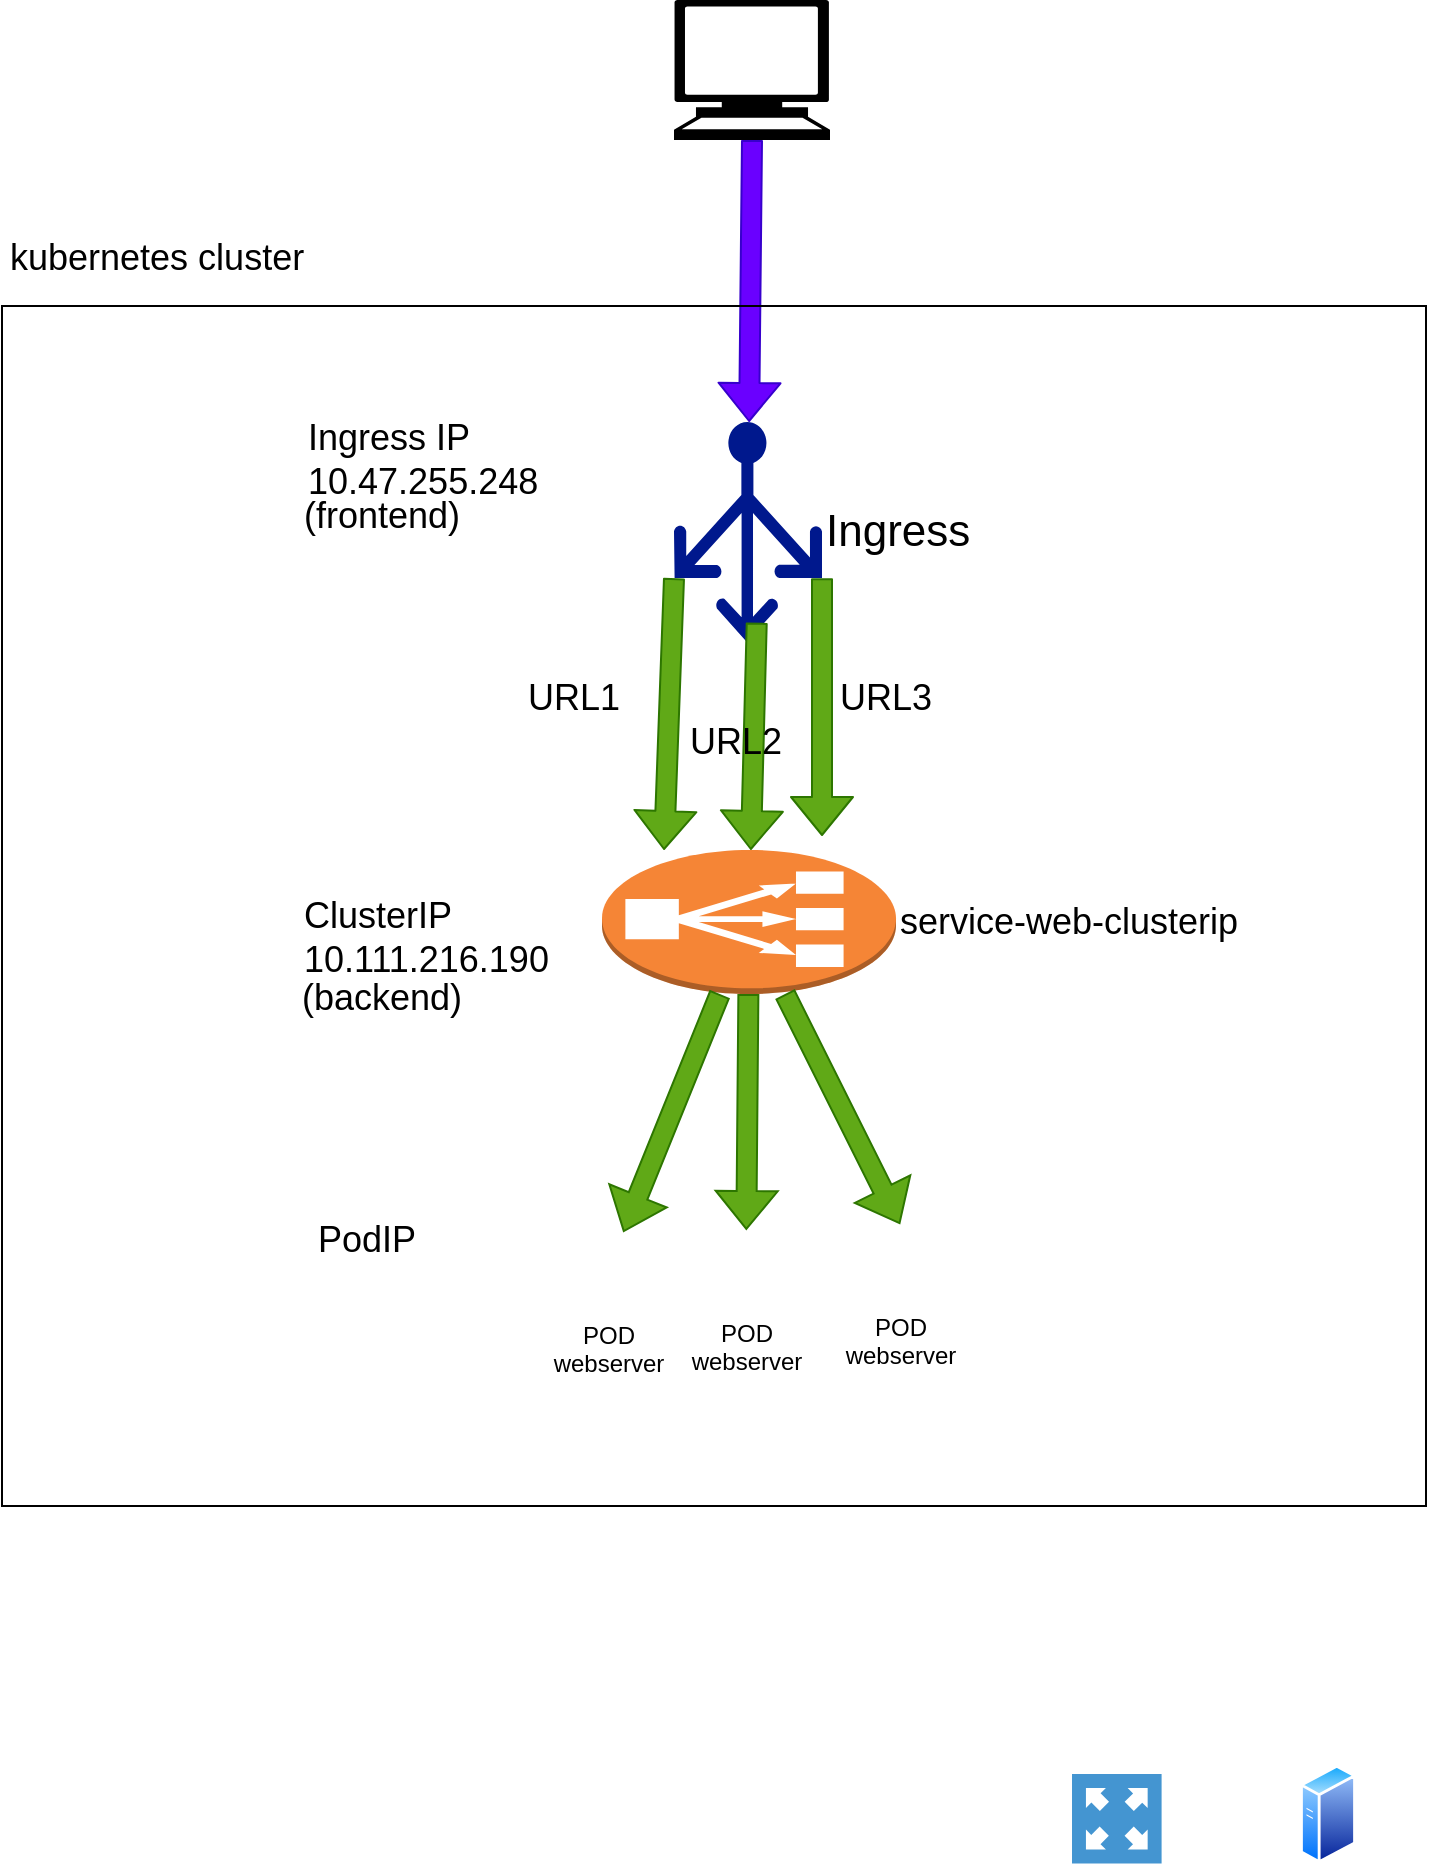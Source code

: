 <mxfile version="11.0.2" type="device"><diagram id="76r6Ki7M19vKpnVlBVM-" name="Page-1"><mxGraphModel dx="1422" dy="651" grid="0" gridSize="10" guides="1" tooltips="1" connect="1" arrows="1" fold="1" page="1" pageScale="1" pageWidth="850" pageHeight="1100" math="0" shadow="0"><root><mxCell id="0"/><mxCell id="1" parent="0"/><mxCell id="ylygOnKbND9XoYo43l5M-1" value="" style="pointerEvents=1;shadow=0;dashed=0;html=1;strokeColor=none;fillColor=#4495D1;labelPosition=center;verticalLabelPosition=bottom;verticalAlign=top;align=center;outlineConnect=0;shape=mxgraph.veeam.2d.proxy_appliance;" parent="1" vertex="1"><mxGeometry x="605" y="956" width="44.8" height="44.8" as="geometry"/></mxCell><mxCell id="ylygOnKbND9XoYo43l5M-2" value="&lt;font style=&quot;font-size: 22px&quot;&gt;Ingress&lt;/font&gt;" style="pointerEvents=1;shadow=0;dashed=0;html=1;strokeColor=none;labelPosition=right;verticalLabelPosition=middle;verticalAlign=middle;align=left;shape=mxgraph.azure.load_balancer_generic;fillColor=#00188D;" parent="1" vertex="1"><mxGeometry x="406" y="280" width="74" height="110" as="geometry"/></mxCell><mxCell id="ylygOnKbND9XoYo43l5M-4" value="service-web-clusterip" style="outlineConnect=0;dashed=0;verticalLabelPosition=middle;verticalAlign=middle;align=left;html=1;shape=mxgraph.aws3.classic_load_balancer;fillColor=#F58536;gradientColor=none;labelPosition=right;fontSize=18;" parent="1" vertex="1"><mxGeometry x="370" y="494" width="147" height="72" as="geometry"/></mxCell><mxCell id="ylygOnKbND9XoYo43l5M-8" value="" style="aspect=fixed;perimeter=ellipsePerimeter;html=1;align=center;shadow=0;dashed=0;spacingTop=3;image;image=img/lib/active_directory/generic_server.svg;" parent="1" vertex="1"><mxGeometry x="719" y="951" width="28.0" height="50" as="geometry"/></mxCell><mxCell id="ylygOnKbND9XoYo43l5M-10" value="POD&lt;br&gt;webserver&lt;br&gt;" style="shape=image;html=1;verticalAlign=top;verticalLabelPosition=bottom;labelBackgroundColor=#ffffff;imageAspect=0;aspect=fixed;image=https://cdn3.iconfinder.com/data/icons/social-media-2169/24/social_media_social_media_logo_docker-128.png;labelPosition=center;align=center;" parent="1" vertex="1"><mxGeometry x="354" y="685.0" width="38" height="38" as="geometry"/></mxCell><mxCell id="ylygOnKbND9XoYo43l5M-13" value="POD&lt;br&gt;webserver&lt;br&gt;" style="shape=image;html=1;verticalAlign=top;verticalLabelPosition=bottom;labelBackgroundColor=#ffffff;imageAspect=0;aspect=fixed;image=https://cdn3.iconfinder.com/data/icons/social-media-2169/24/social_media_social_media_logo_docker-128.png;labelPosition=center;align=center;" parent="1" vertex="1"><mxGeometry x="423" y="684" width="38" height="38" as="geometry"/></mxCell><mxCell id="ylygOnKbND9XoYo43l5M-20" value="" style="shape=flexArrow;endArrow=classic;html=1;exitX=0;exitY=0.71;exitDx=0;exitDy=0;exitPerimeter=0;fillColor=#60a917;strokeColor=#2D7600;entryX=0.465;entryY=0.453;entryDx=0;entryDy=0;entryPerimeter=0;" parent="1" source="ylygOnKbND9XoYo43l5M-2" edge="1"><mxGeometry width="50" height="50" relative="1" as="geometry"><mxPoint x="208.986" y="488" as="sourcePoint"/><mxPoint x="401" y="494" as="targetPoint"/></mxGeometry></mxCell><mxCell id="ylygOnKbND9XoYo43l5M-21" value="" style="shape=flexArrow;endArrow=classic;html=1;exitX=0.559;exitY=0.912;exitDx=0;exitDy=0;exitPerimeter=0;fillColor=#60a917;strokeColor=#2D7600;" parent="1" source="ylygOnKbND9XoYo43l5M-2" target="ylygOnKbND9XoYo43l5M-4" edge="1"><mxGeometry width="50" height="50" relative="1" as="geometry"><mxPoint x="412.667" y="368.667" as="sourcePoint"/><mxPoint x="309.06" y="504" as="targetPoint"/></mxGeometry></mxCell><mxCell id="ylygOnKbND9XoYo43l5M-25" style="edgeStyle=none;rounded=0;orthogonalLoop=1;jettySize=auto;html=1;endArrow=none;endFill=0;startArrow=classic;startFill=1;verticalAlign=middle;shape=flexArrow;fillColor=#60a917;strokeColor=#2D7600;" parent="1" source="ylygOnKbND9XoYo43l5M-10" target="ylygOnKbND9XoYo43l5M-4" edge="1"><mxGeometry relative="1" as="geometry"><mxPoint x="401.667" y="685.333" as="sourcePoint"/><mxPoint x="443.024" y="566" as="targetPoint"/></mxGeometry></mxCell><mxCell id="ylygOnKbND9XoYo43l5M-26" style="edgeStyle=none;rounded=0;orthogonalLoop=1;jettySize=auto;html=1;endArrow=none;endFill=0;startArrow=classic;startFill=1;verticalAlign=middle;shape=flexArrow;fillColor=#60a917;strokeColor=#2D7600;" parent="1" source="ylygOnKbND9XoYo43l5M-13" target="ylygOnKbND9XoYo43l5M-4" edge="1"><mxGeometry relative="1" as="geometry"><mxPoint x="477.754" y="684" as="sourcePoint"/><mxPoint x="460.702" y="566" as="targetPoint"/></mxGeometry></mxCell><mxCell id="ylygOnKbND9XoYo43l5M-30" value="" style="shape=mxgraph.signs.tech.computer;html=1;fillColor=#000000;strokeColor=none;verticalLabelPosition=bottom;verticalAlign=top;align=center;" parent="1" vertex="1"><mxGeometry x="406" y="69" width="78" height="70" as="geometry"/></mxCell><mxCell id="ylygOnKbND9XoYo43l5M-33" value="" style="shape=flexArrow;endArrow=classic;html=1;exitX=0.5;exitY=1;exitDx=0;exitDy=0;exitPerimeter=0;fillColor=#6a00ff;strokeColor=#3700CC;" parent="1" source="ylygOnKbND9XoYo43l5M-30" target="ylygOnKbND9XoYo43l5M-2" edge="1"><mxGeometry width="50" height="50" relative="1" as="geometry"><mxPoint x="349.333" y="166.5" as="sourcePoint"/><mxPoint x="243.512" y="302.5" as="targetPoint"/></mxGeometry></mxCell><mxCell id="ylygOnKbND9XoYo43l5M-34" value="Ingress IP&lt;br&gt;10.47.255.248" style="text;html=1;resizable=0;points=[];autosize=1;align=left;verticalAlign=top;spacingTop=-4;fontSize=18;" parent="1" vertex="1"><mxGeometry x="221" y="274.5" width="125" height="43" as="geometry"/></mxCell><mxCell id="ylygOnKbND9XoYo43l5M-35" value="ClusterIP&lt;br&gt;10.111.216.190" style="text;html=1;resizable=0;points=[];autosize=1;align=left;verticalAlign=top;spacingTop=-4;fontSize=18;" parent="1" vertex="1"><mxGeometry x="219" y="513.5" width="133" height="43" as="geometry"/></mxCell><mxCell id="ylygOnKbND9XoYo43l5M-36" value="PodIP" style="text;html=1;resizable=0;points=[];autosize=1;align=left;verticalAlign=top;spacingTop=-4;fontSize=18;" parent="1" vertex="1"><mxGeometry x="226" y="675.5" width="59" height="22" as="geometry"/></mxCell><mxCell id="ylygOnKbND9XoYo43l5M-39" value="URL3" style="text;html=1;resizable=0;points=[];autosize=1;align=left;verticalAlign=top;spacingTop=-4;fontSize=18;" parent="1" vertex="1"><mxGeometry x="487" y="404.5" width="56" height="22" as="geometry"/></mxCell><mxCell id="ylygOnKbND9XoYo43l5M-40" value="URL2" style="text;html=1;resizable=0;points=[];autosize=1;align=left;verticalAlign=top;spacingTop=-4;fontSize=18;" parent="1" vertex="1"><mxGeometry x="412" y="426.5" width="56" height="22" as="geometry"/></mxCell><mxCell id="ylygOnKbND9XoYo43l5M-41" value="URL1" style="text;html=1;resizable=0;points=[];autosize=1;align=left;verticalAlign=top;spacingTop=-4;fontSize=18;" parent="1" vertex="1"><mxGeometry x="331" y="404.5" width="57" height="21" as="geometry"/></mxCell><mxCell id="F1QBUDf7SAZxmI9DelMA-1" value="(frontend)" style="text;html=1;resizable=0;points=[];autosize=1;align=left;verticalAlign=top;spacingTop=-4;fontSize=18;" parent="1" vertex="1"><mxGeometry x="219" y="313.5" width="88" height="22" as="geometry"/></mxCell><mxCell id="F1QBUDf7SAZxmI9DelMA-2" value="(backend)" style="text;html=1;resizable=0;points=[];autosize=1;align=left;verticalAlign=top;spacingTop=-4;fontSize=18;" parent="1" vertex="1"><mxGeometry x="218" y="554.5" width="90" height="22" as="geometry"/></mxCell><mxCell id="YJXlxMp0IgfJXwqa1xaQ-1" value="" style="shape=flexArrow;endArrow=classic;html=1;exitX=1;exitY=0.71;exitDx=0;exitDy=0;exitPerimeter=0;fillColor=#60a917;strokeColor=#2D7600;" parent="1" source="ylygOnKbND9XoYo43l5M-2" edge="1"><mxGeometry width="50" height="50" relative="1" as="geometry"><mxPoint x="457" y="390" as="sourcePoint"/><mxPoint x="480" y="487" as="targetPoint"/></mxGeometry></mxCell><mxCell id="YJXlxMp0IgfJXwqa1xaQ-2" value="POD&lt;br&gt;webserver&lt;br&gt;" style="shape=image;html=1;verticalAlign=top;verticalLabelPosition=bottom;labelBackgroundColor=#ffffff;imageAspect=0;aspect=fixed;image=https://cdn3.iconfinder.com/data/icons/social-media-2169/24/social_media_social_media_logo_docker-128.png;labelPosition=center;align=center;" parent="1" vertex="1"><mxGeometry x="500" y="681" width="38" height="38" as="geometry"/></mxCell><mxCell id="YJXlxMp0IgfJXwqa1xaQ-3" style="edgeStyle=none;rounded=0;orthogonalLoop=1;jettySize=auto;html=1;endArrow=none;endFill=0;startArrow=classic;startFill=1;verticalAlign=middle;shape=flexArrow;fillColor=#60a917;strokeColor=#2D7600;exitX=0.5;exitY=0;exitDx=0;exitDy=0;" parent="1" source="YJXlxMp0IgfJXwqa1xaQ-2" target="ylygOnKbND9XoYo43l5M-4" edge="1"><mxGeometry relative="1" as="geometry"><mxPoint x="507.968" y="697.5" as="sourcePoint"/><mxPoint x="633" y="555.5" as="targetPoint"/></mxGeometry></mxCell><mxCell id="diEdb0SdaNEh33hE09Z_-1" value="" style="rounded=0;whiteSpace=wrap;html=1;fontSize=18;fillColor=none;" vertex="1" parent="1"><mxGeometry x="70" y="222" width="712" height="600" as="geometry"/></mxCell><mxCell id="diEdb0SdaNEh33hE09Z_-2" value="kubernetes cluster" style="text;html=1;resizable=0;points=[];autosize=1;align=left;verticalAlign=top;spacingTop=-4;fontSize=18;" vertex="1" parent="1"><mxGeometry x="72" y="185" width="157" height="22" as="geometry"/></mxCell></root></mxGraphModel></diagram></mxfile>